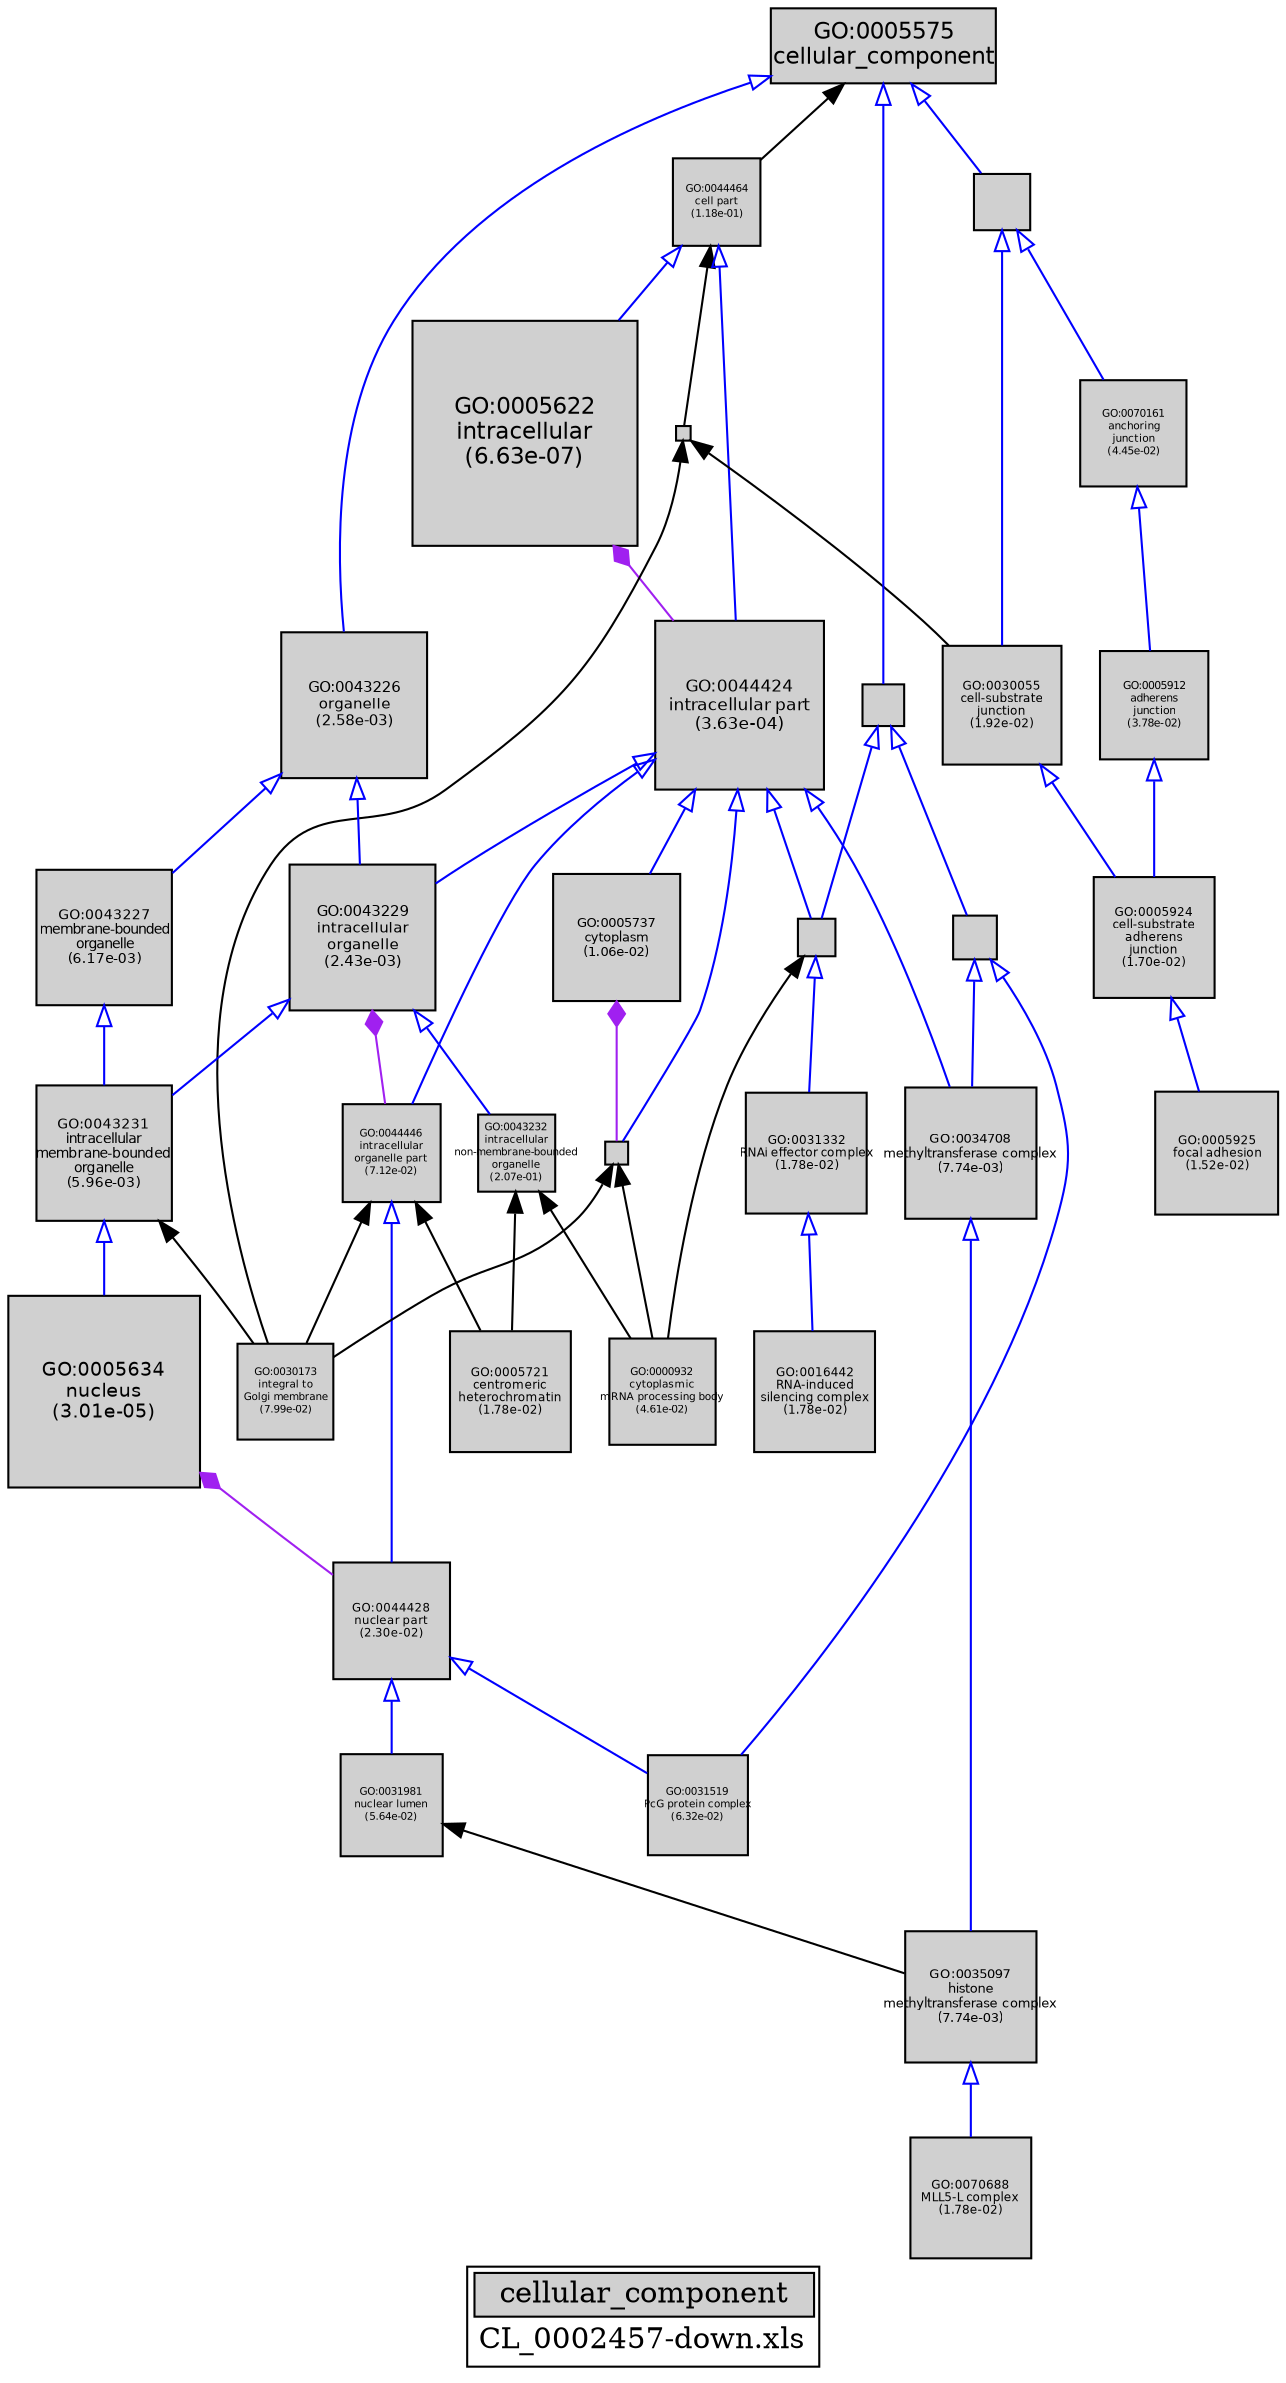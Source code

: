 digraph "cellular_component" {
graph [ bgcolor = "#FFFFFF", label = <<TABLE COLOR="black" BGCOLOR="white"><TR><TD COLSPAN="2" BGCOLOR="#D0D0D0"><FONT COLOR="black">cellular_component</FONT></TD></TR><TR><TD BORDER="0">CL_0002457-down.xls</TD></TR></TABLE>> ];
node [ fontname = "Helvetica" ];

subgraph "nodes" {

node [ style = "filled", fixedsize = "true", width = 1, shape = "box", fontsize = 9, fillcolor = "#D0D0D0", fontcolor = "black", color = "black" ];

"GO:0016442" [ URL = "#GO:0016442", label = <<TABLE BORDER="0"><TR><TD>GO:0016442<BR/>RNA-induced<BR/>silencing complex<BR/>(1.78e-02)</TD></TR></TABLE>>, width = 0.802517637042, shape = "box", fontsize = 5.7781269867, height = 0.802517637042 ];
"GO:0043232" [ URL = "#GO:0043232", label = <<TABLE BORDER="0"><TR><TD>GO:0043232<BR/>intracellular<BR/>non-membrane-bounded<BR/>organelle<BR/>(2.07e-01)</TD></TR></TABLE>>, width = 0.50808524803, shape = "box", fontsize = 5.0, height = 0.50808524803 ];
"GO:0044464" [ URL = "#GO:0044464", label = <<TABLE BORDER="0"><TR><TD>GO:0044464<BR/>cell part<BR/>(1.18e-01)</TD></TR></TABLE>>, width = 0.588298280498, shape = "box", fontsize = 5.0, height = 0.588298280498 ];
"GO:0005925" [ URL = "#GO:0005925", label = <<TABLE BORDER="0"><TR><TD>GO:0005925<BR/>focal adhesion<BR/>(1.52e-02)</TD></TR></TABLE>>, width = 0.817834382053, shape = "box", fontsize = 5.88840755078, height = 0.817834382053 ];
"GO:0030173" [ URL = "#GO:0030173", label = <<TABLE BORDER="0"><TR><TD>GO:0030173<BR/>integral to<BR/>Golgi membrane<BR/>(7.99e-02)</TD></TR></TABLE>>, width = 0.638642488786, shape = "box", fontsize = 5.0, height = 0.638642488786 ];
"GO:0032991" [ URL = "#GO:0032991", label = "", width = 0.276998360583, shape = "box", height = 0.276998360583 ];
"GO:0044446" [ URL = "#GO:0044446", label = <<TABLE BORDER="0"><TR><TD>GO:0044446<BR/>intracellular<BR/>organelle part<BR/>(7.12e-02)</TD></TR></TABLE>>, width = 0.652636135821, shape = "box", fontsize = 5.0, height = 0.652636135821 ];
"GO:0031332" [ URL = "#GO:0031332", label = <<TABLE BORDER="0"><TR><TD>GO:0031332<BR/>RNAi effector complex<BR/>(1.78e-02)</TD></TR></TABLE>>, width = 0.802517637042, shape = "box", fontsize = 5.7781269867, height = 0.802517637042 ];
"GO:0044444" [ URL = "#GO:0044444", label = "", width = 0.146084289534, shape = "box", height = 0.146084289534 ];
"GO:0005622" [ URL = "#GO:0005622", label = <<TABLE BORDER="0"><TR><TD>GO:0005622<BR/>intracellular<BR/>(6.63e-07)</TD></TR></TABLE>>, width = 1.5, shape = "box", fontsize = 10.8, height = 1.5 ];
"GO:0044425" [ URL = "#GO:0044425", label = "", width = 0.100474116445, shape = "box", height = 0.100474116445 ];
"GO:0005912" [ URL = "#GO:0005912", label = <<TABLE BORDER="0"><TR><TD>GO:0005912<BR/>adherens<BR/>junction<BR/>(3.78e-02)</TD></TR></TABLE>>, width = 0.725067955409, shape = "box", fontsize = 5.22048927895, height = 0.725067955409 ];
"GO:0070688" [ URL = "#GO:0070688", label = <<TABLE BORDER="0"><TR><TD>GO:0070688<BR/>MLL5-L complex<BR/>(1.78e-02)</TD></TR></TABLE>>, width = 0.802517637042, shape = "box", fontsize = 5.7781269867, height = 0.802517637042 ];
"GO:0043226" [ URL = "#GO:0043226", label = <<TABLE BORDER="0"><TR><TD>GO:0043226<BR/>organelle<BR/>(2.58e-03)</TD></TR></TABLE>>, width = 0.973986899642, shape = "box", fontsize = 7.01270567742, height = 0.973986899642 ];
"GO:0030054" [ URL = "#GO:0030054", label = "", width = 0.38085838492, shape = "box", height = 0.38085838492 ];
"GO:0070161" [ URL = "#GO:0070161", label = <<TABLE BORDER="0"><TR><TD>GO:0070161<BR/>anchoring<BR/>junction<BR/>(4.45e-02)</TD></TR></TABLE>>, width = 0.707048546599, shape = "box", fontsize = 5.09074953551, height = 0.707048546599 ];
"GO:0044424" [ URL = "#GO:0044424", label = <<TABLE BORDER="0"><TR><TD>GO:0044424<BR/>intracellular part<BR/>(3.63e-04)</TD></TR></TABLE>>, width = 1.12112905518, shape = "box", fontsize = 8.07212919733, height = 1.12112905518 ];
"GO:0000932" [ URL = "#GO:0000932", label = <<TABLE BORDER="0"><TR><TD>GO:0000932<BR/>cytoplasmic<BR/>mRNA processing body<BR/>(4.61e-02)</TD></TR></TABLE>>, width = 0.703074291362, shape = "box", fontsize = 5.06213489781, height = 0.703074291362 ];
"GO:0030055" [ URL = "#GO:0030055", label = <<TABLE BORDER="0"><TR><TD>GO:0030055<BR/>cell-substrate<BR/>junction<BR/>(1.92e-02)</TD></TR></TABLE>>, width = 0.795176242902, shape = "box", fontsize = 5.72526894889, height = 0.795176242902 ];
"GO:0005721" [ URL = "#GO:0005721", label = <<TABLE BORDER="0"><TR><TD>GO:0005721<BR/>centromeric<BR/>heterochromatin<BR/>(1.78e-02)</TD></TR></TABLE>>, width = 0.802517637042, shape = "box", fontsize = 5.7781269867, height = 0.802517637042 ];
"GO:0034708" [ URL = "#GO:0034708", label = <<TABLE BORDER="0"><TR><TD>GO:0034708<BR/>methyltransferase complex<BR/>(7.74e-03)</TD></TR></TABLE>>, width = 0.88055928871, shape = "box", fontsize = 6.34002687871, height = 0.88055928871 ];
"GO:0031981" [ URL = "#GO:0031981", label = <<TABLE BORDER="0"><TR><TD>GO:0031981<BR/>nuclear lumen<BR/>(5.64e-02)</TD></TR></TABLE>>, width = 0.680183783996, shape = "box", fontsize = 5.0, height = 0.680183783996 ];
"GO:0035097" [ URL = "#GO:0035097", label = <<TABLE BORDER="0"><TR><TD>GO:0035097<BR/>histone<BR/>methyltransferase complex<BR/>(7.74e-03)</TD></TR></TABLE>>, width = 0.88055928871, shape = "box", fontsize = 6.34002687871, height = 0.88055928871 ];
"GO:0005737" [ URL = "#GO:0005737", label = <<TABLE BORDER="0"><TR><TD>GO:0005737<BR/>cytoplasm<BR/>(1.06e-02)</TD></TR></TABLE>>, width = 0.852294159062, shape = "box", fontsize = 6.13651794525, height = 0.852294159062 ];
"GO:0031519" [ URL = "#GO:0031519", label = <<TABLE BORDER="0"><TR><TD>GO:0031519<BR/>PcG protein complex<BR/>(6.32e-02)</TD></TR></TABLE>>, width = 0.666977988138, shape = "box", fontsize = 5.0, height = 0.666977988138 ];
"GO:0043229" [ URL = "#GO:0043229", label = <<TABLE BORDER="0"><TR><TD>GO:0043229<BR/>intracellular<BR/>organelle<BR/>(2.43e-03)</TD></TR></TABLE>>, width = 0.978743268266, shape = "box", fontsize = 7.04695153151, height = 0.978743268266 ];
"GO:0005924" [ URL = "#GO:0005924", label = <<TABLE BORDER="0"><TR><TD>GO:0005924<BR/>cell-substrate<BR/>adherens<BR/>junction<BR/>(1.70e-02)</TD></TR></TABLE>>, width = 0.807242923154, shape = "box", fontsize = 5.81214904671, height = 0.807242923154 ];
"GO:0030529" [ URL = "#GO:0030529", label = "", width = 0.256214885154, shape = "box", height = 0.256214885154 ];
"GO:0044428" [ URL = "#GO:0044428", label = <<TABLE BORDER="0"><TR><TD>GO:0044428<BR/>nuclear part<BR/>(2.30e-02)</TD></TR></TABLE>>, width = 0.77694045106, shape = "box", fontsize = 5.59397124763, height = 0.77694045106 ];
"GO:0043234" [ URL = "#GO:0043234", label = "", width = 0.294250727649, shape = "box", height = 0.294250727649 ];
"GO:0043227" [ URL = "#GO:0043227", label = <<TABLE BORDER="0"><TR><TD>GO:0043227<BR/>membrane-bounded<BR/>organelle<BR/>(6.17e-03)</TD></TR></TABLE>>, width = 0.900640465248, shape = "box", fontsize = 6.48461134979, height = 0.900640465248 ];
"GO:0005575" [ URL = "#GO:0005575", label = <<TABLE BORDER="0"><TR><TD>GO:0005575<BR/>cellular_component</TD></TR></TABLE>>, width = 1.5, shape = "box", fontsize = 10.8 ];
"GO:0005634" [ URL = "#GO:0005634", label = <<TABLE BORDER="0"><TR><TD>GO:0005634<BR/>nucleus<BR/>(3.01e-05)</TD></TR></TABLE>>, width = 1.28415769926, shape = "box", fontsize = 9.24593543466, height = 1.28415769926 ];
"GO:0043231" [ URL = "#GO:0043231", label = <<TABLE BORDER="0"><TR><TD>GO:0043231<BR/>intracellular<BR/>membrane-bounded<BR/>organelle<BR/>(5.96e-03)</TD></TR></TABLE>>, width = 0.903576943439, shape = "box", fontsize = 6.50575399276, height = 0.903576943439 ];
}
subgraph "edges" {


edge [ dir = "back", weight = 1 ];
subgraph "regulates" {


edge [ color = "cyan", arrowtail = "none" ];
subgraph "positive" {


edge [ color = "green", arrowtail = "vee" ];
}
subgraph "negative" {


edge [ color = "red", arrowtail = "tee" ];
}
}
subgraph "part_of" {


edge [ color = "purple", arrowtail = "diamond", weight = 2.5 ];
"GO:0043229" -> "GO:0044446";
"GO:0005622" -> "GO:0044424";
"GO:0005737" -> "GO:0044444";
"GO:0005634" -> "GO:0044428";
}
subgraph "is_a" {


edge [ color = "blue", arrowtail = "empty", weight = 5.0 ];
"GO:0030054" -> "GO:0070161";
"GO:0044464" -> "GO:0005622";
"GO:0031332" -> "GO:0016442";
"GO:0030055" -> "GO:0005924";
"GO:0030054" -> "GO:0030055";
"GO:0005575" -> "GO:0032991";
"GO:0044424" -> "GO:0030529";
"GO:0044464" -> "GO:0044424";
"GO:0044428" -> "GO:0031519";
"GO:0070161" -> "GO:0005912";
"GO:0043226" -> "GO:0043227";
"GO:0005575" -> "GO:0030054";
"GO:0044424" -> "GO:0034708";
"GO:0044446" -> "GO:0044428";
"GO:0043229" -> "GO:0043232";
"GO:0043234" -> "GO:0031519";
"GO:0035097" -> "GO:0070688";
"GO:0044424" -> "GO:0044444";
"GO:0005924" -> "GO:0005925";
"GO:0044424" -> "GO:0043229";
"GO:0044424" -> "GO:0005737";
"GO:0043229" -> "GO:0043231";
"GO:0034708" -> "GO:0035097";
"GO:0032991" -> "GO:0030529";
"GO:0044424" -> "GO:0044446";
"GO:0030529" -> "GO:0031332";
"GO:0043226" -> "GO:0043229";
"GO:0005575" -> "GO:0043226";
"GO:0043234" -> "GO:0034708";
"GO:0043227" -> "GO:0043231";
"GO:0044428" -> "GO:0031981";
"GO:0005912" -> "GO:0005924";
"GO:0043231" -> "GO:0005634";
"GO:0032991" -> "GO:0043234";
}
"GO:0044464" -> "GO:0044425";
"GO:0044425" -> "GO:0030055";
"GO:0031981" -> "GO:0035097";
"GO:0043232" -> "GO:0005721";
"GO:0044425" -> "GO:0030173";
"GO:0044446" -> "GO:0005721";
"GO:0043232" -> "GO:0000932";
"GO:0044446" -> "GO:0030173";
"GO:0044444" -> "GO:0000932";
"GO:0005575" -> "GO:0044464";
"GO:0030529" -> "GO:0000932";
"GO:0043231" -> "GO:0030173";
"GO:0044444" -> "GO:0030173";
}
}
